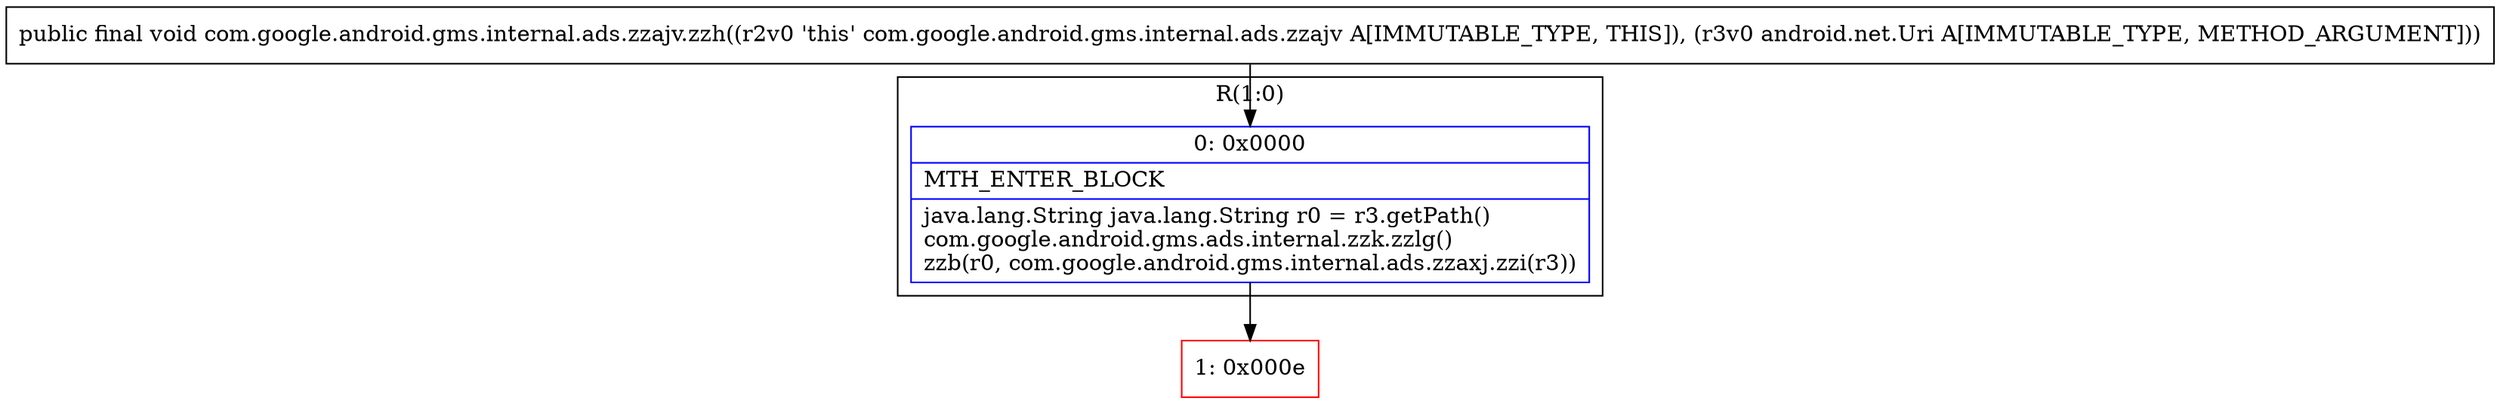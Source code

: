digraph "CFG forcom.google.android.gms.internal.ads.zzajv.zzh(Landroid\/net\/Uri;)V" {
subgraph cluster_Region_986859535 {
label = "R(1:0)";
node [shape=record,color=blue];
Node_0 [shape=record,label="{0\:\ 0x0000|MTH_ENTER_BLOCK\l|java.lang.String java.lang.String r0 = r3.getPath()\lcom.google.android.gms.ads.internal.zzk.zzlg()\lzzb(r0, com.google.android.gms.internal.ads.zzaxj.zzi(r3))\l}"];
}
Node_1 [shape=record,color=red,label="{1\:\ 0x000e}"];
MethodNode[shape=record,label="{public final void com.google.android.gms.internal.ads.zzajv.zzh((r2v0 'this' com.google.android.gms.internal.ads.zzajv A[IMMUTABLE_TYPE, THIS]), (r3v0 android.net.Uri A[IMMUTABLE_TYPE, METHOD_ARGUMENT])) }"];
MethodNode -> Node_0;
Node_0 -> Node_1;
}

